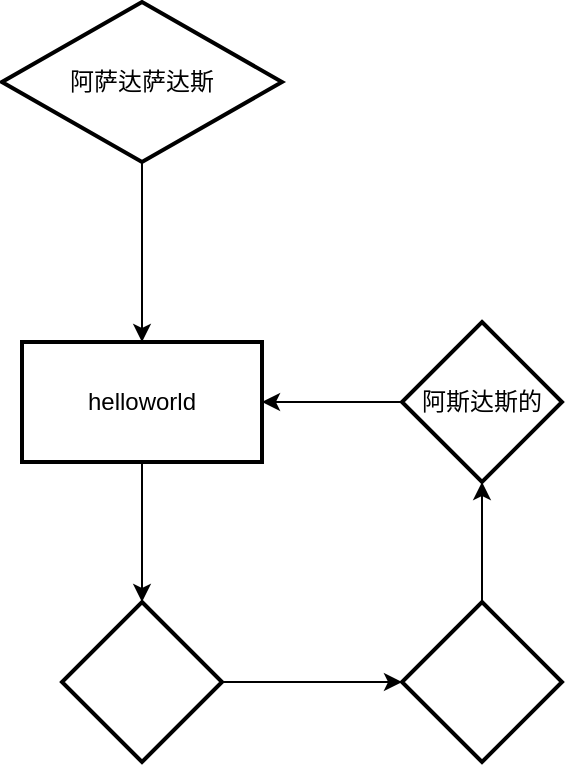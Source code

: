 <mxfile version="14.9.2" type="github"><diagram id="pwZ5kon_XV5MGgEcydc_" name="Page-1"><mxGraphModel dx="1422" dy="762" grid="1" gridSize="10" guides="1" tooltips="1" connect="1" arrows="1" fold="1" page="1" pageScale="1" pageWidth="827" pageHeight="1169" math="0" shadow="0"><root><mxCell id="0"/><mxCell id="1" parent="0"/><mxCell id="BrzVjRLmieelaZOtFlD4-4" value="" style="edgeStyle=orthogonalEdgeStyle;rounded=0;orthogonalLoop=1;jettySize=auto;html=1;" parent="1" source="BrzVjRLmieelaZOtFlD4-1" target="BrzVjRLmieelaZOtFlD4-3" edge="1"><mxGeometry relative="1" as="geometry"/></mxCell><mxCell id="BrzVjRLmieelaZOtFlD4-1" value="阿萨达萨达斯" style="strokeWidth=2;html=1;shape=mxgraph.flowchart.decision;whiteSpace=wrap;" parent="1" vertex="1"><mxGeometry x="190" y="240" width="140" height="80" as="geometry"/></mxCell><mxCell id="BrzVjRLmieelaZOtFlD4-6" value="" style="edgeStyle=orthogonalEdgeStyle;rounded=0;orthogonalLoop=1;jettySize=auto;html=1;" parent="1" source="BrzVjRLmieelaZOtFlD4-3" target="BrzVjRLmieelaZOtFlD4-5" edge="1"><mxGeometry relative="1" as="geometry"/></mxCell><mxCell id="BrzVjRLmieelaZOtFlD4-3" value="helloworld" style="whiteSpace=wrap;html=1;strokeWidth=2;" parent="1" vertex="1"><mxGeometry x="200" y="410" width="120" height="60" as="geometry"/></mxCell><mxCell id="BrzVjRLmieelaZOtFlD4-8" value="" style="edgeStyle=orthogonalEdgeStyle;rounded=0;orthogonalLoop=1;jettySize=auto;html=1;" parent="1" source="BrzVjRLmieelaZOtFlD4-5" target="BrzVjRLmieelaZOtFlD4-7" edge="1"><mxGeometry relative="1" as="geometry"/></mxCell><mxCell id="BrzVjRLmieelaZOtFlD4-5" value="" style="rhombus;whiteSpace=wrap;html=1;strokeWidth=2;" parent="1" vertex="1"><mxGeometry x="220" y="540" width="80" height="80" as="geometry"/></mxCell><mxCell id="BrzVjRLmieelaZOtFlD4-10" value="" style="edgeStyle=orthogonalEdgeStyle;rounded=0;orthogonalLoop=1;jettySize=auto;html=1;" parent="1" source="BrzVjRLmieelaZOtFlD4-7" target="BrzVjRLmieelaZOtFlD4-9" edge="1"><mxGeometry relative="1" as="geometry"/></mxCell><mxCell id="BrzVjRLmieelaZOtFlD4-7" value="" style="rhombus;whiteSpace=wrap;html=1;strokeWidth=2;" parent="1" vertex="1"><mxGeometry x="390" y="540" width="80" height="80" as="geometry"/></mxCell><mxCell id="BrzVjRLmieelaZOtFlD4-11" value="" style="edgeStyle=orthogonalEdgeStyle;rounded=0;orthogonalLoop=1;jettySize=auto;html=1;" parent="1" source="BrzVjRLmieelaZOtFlD4-9" target="BrzVjRLmieelaZOtFlD4-3" edge="1"><mxGeometry relative="1" as="geometry"/></mxCell><mxCell id="BrzVjRLmieelaZOtFlD4-9" value="阿斯达斯的" style="rhombus;whiteSpace=wrap;html=1;strokeWidth=2;" parent="1" vertex="1"><mxGeometry x="390" y="400" width="80" height="80" as="geometry"/></mxCell></root></mxGraphModel></diagram></mxfile>